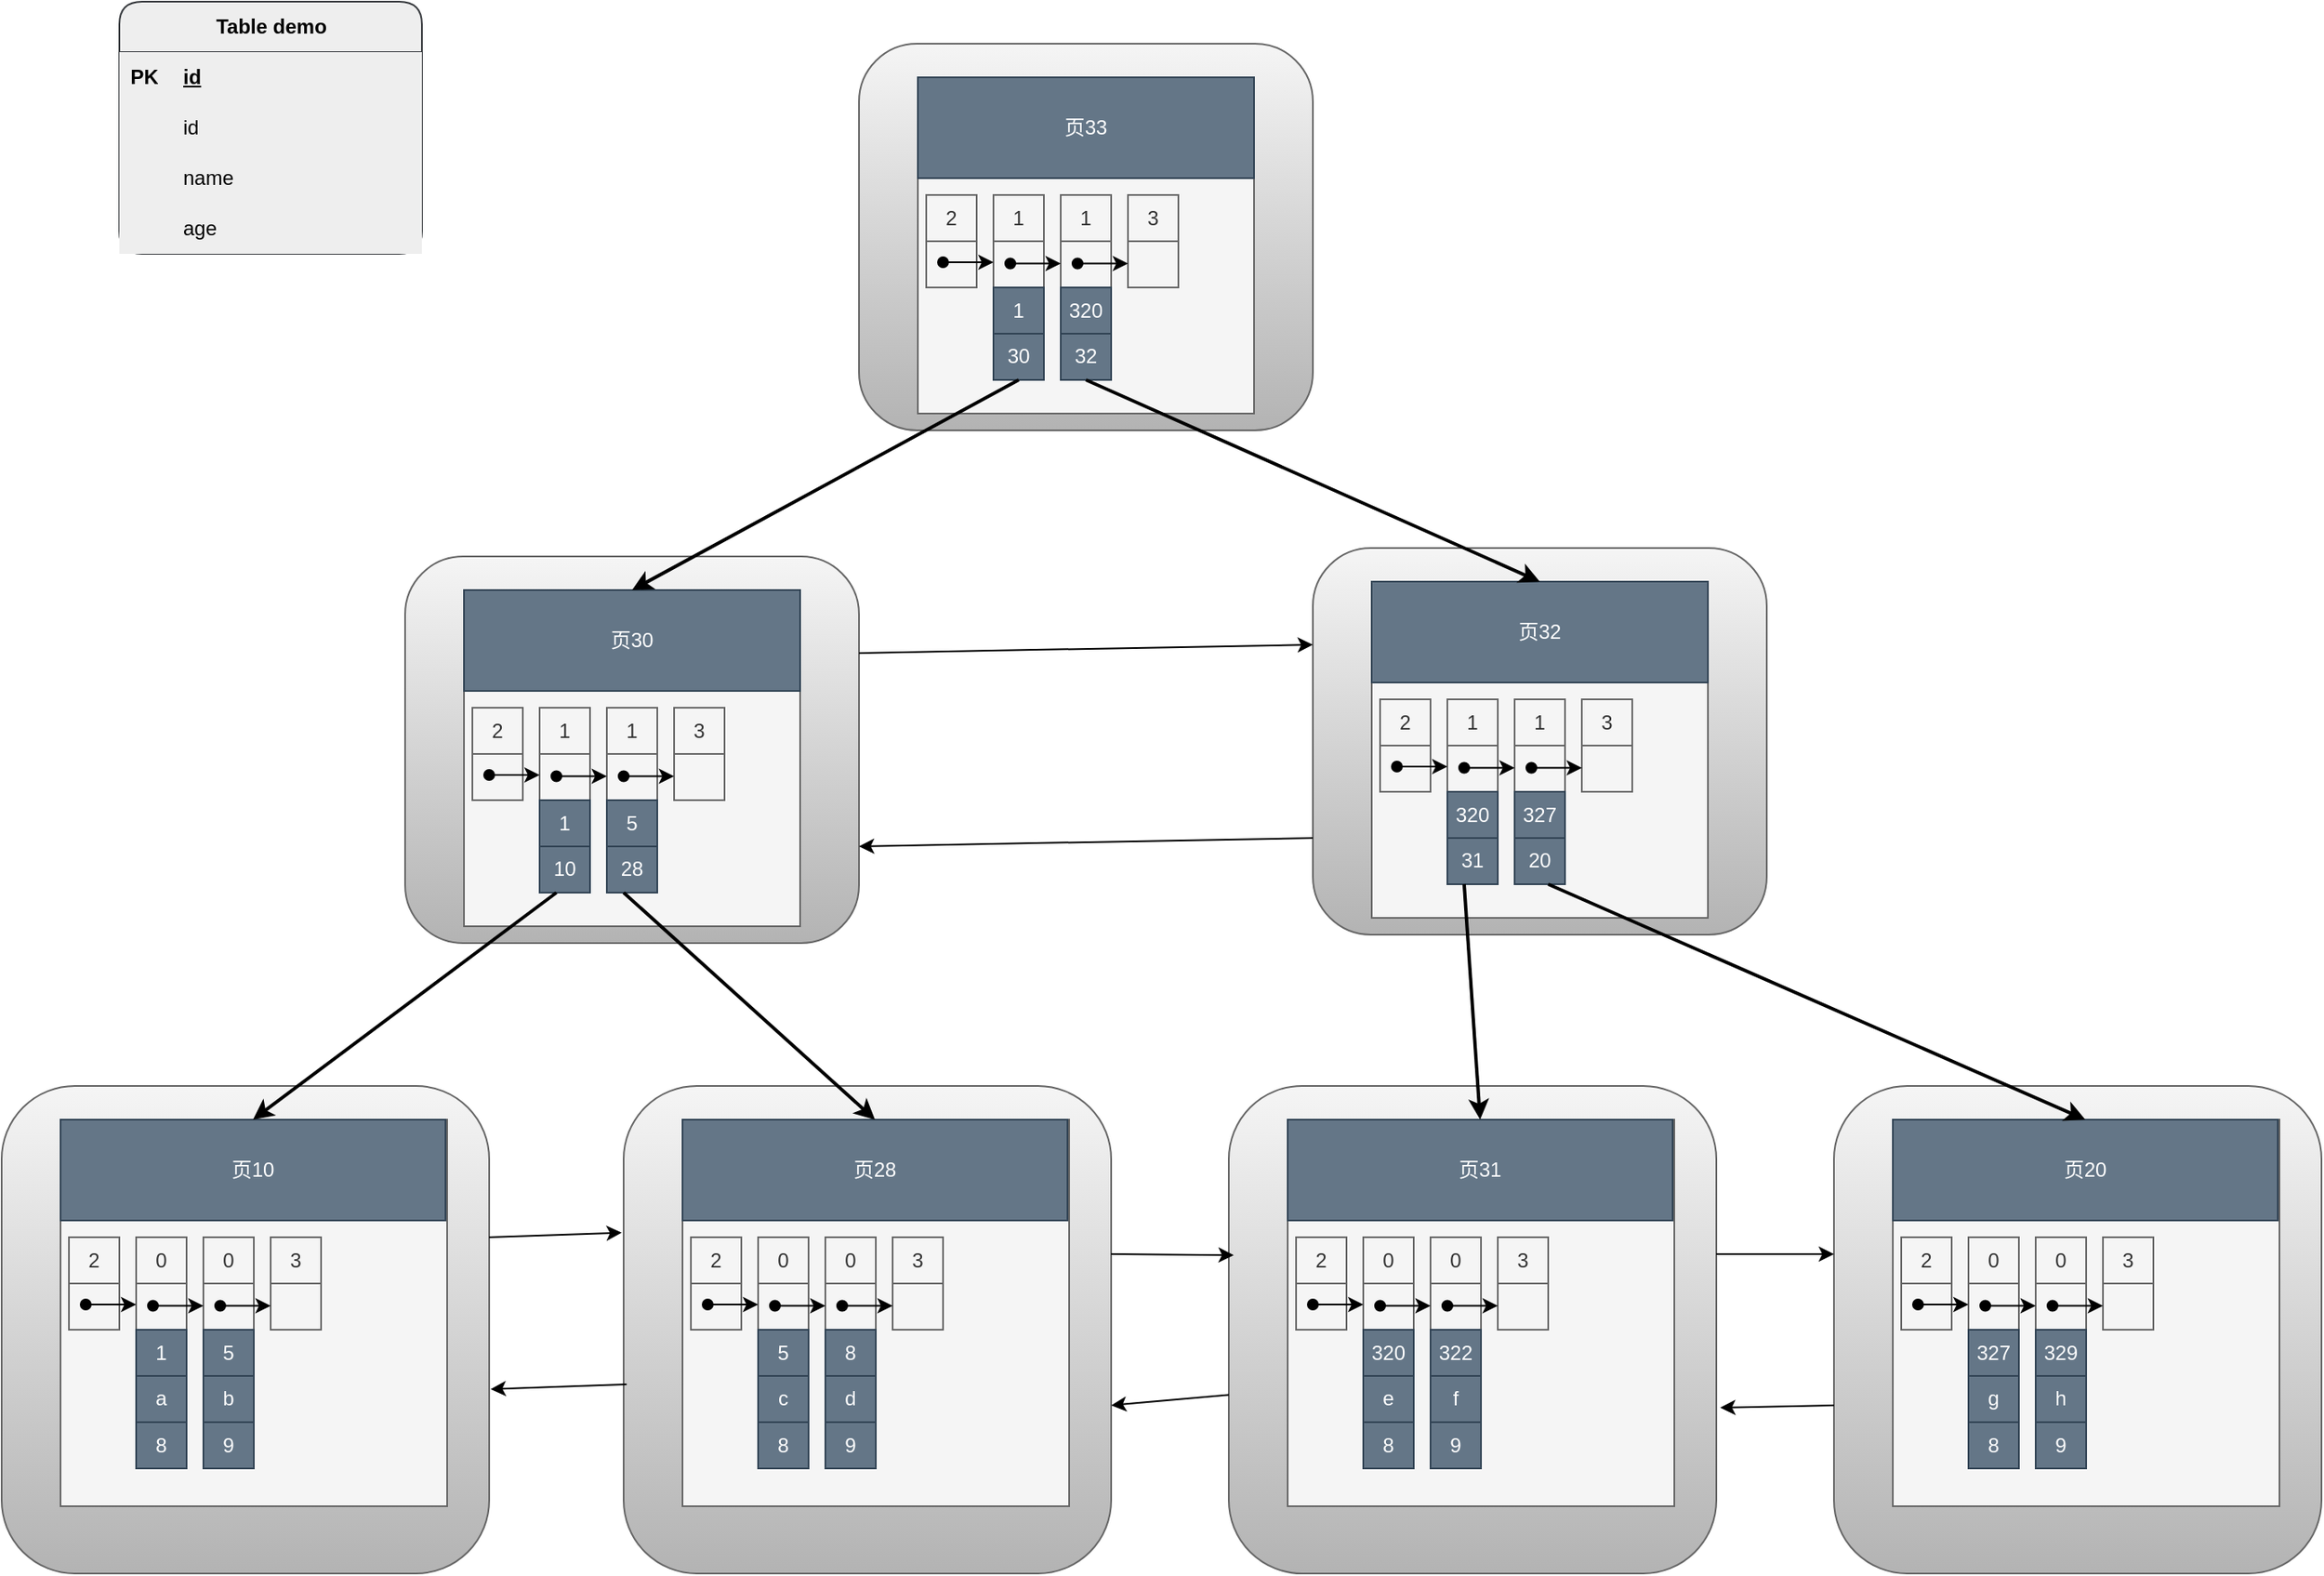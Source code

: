 <mxfile version="21.6.6" type="github">
  <diagram name="第 1 页" id="4KoVOVZzVoG7cq9xZiRp">
    <mxGraphModel dx="1314" dy="782" grid="1" gridSize="10" guides="1" tooltips="1" connect="1" arrows="1" fold="1" page="1" pageScale="1" pageWidth="3300" pageHeight="4681" math="0" shadow="0">
      <root>
        <mxCell id="0" />
        <mxCell id="1" parent="0" />
        <mxCell id="ln1-5qIpmQy9GDuMZ3V5-1" value="" style="rounded=1;whiteSpace=wrap;html=1;fillColor=#f5f5f5;gradientColor=#b3b3b3;strokeColor=#666666;" vertex="1" parent="1">
          <mxGeometry x="540" y="80" width="270" height="230" as="geometry" />
        </mxCell>
        <mxCell id="ln1-5qIpmQy9GDuMZ3V5-2" value="" style="whiteSpace=wrap;html=1;aspect=fixed;fillColor=#f5f5f5;strokeColor=#666666;fontColor=#333333;" vertex="1" parent="1">
          <mxGeometry x="575" y="100" width="200" height="200" as="geometry" />
        </mxCell>
        <mxCell id="ln1-5qIpmQy9GDuMZ3V5-4" value="2" style="rounded=0;whiteSpace=wrap;html=1;fillColor=#f5f5f5;fontColor=#333333;strokeColor=#666666;" vertex="1" parent="1">
          <mxGeometry x="580" y="170" width="30" height="27.5" as="geometry" />
        </mxCell>
        <mxCell id="ln1-5qIpmQy9GDuMZ3V5-5" value="" style="rounded=0;whiteSpace=wrap;html=1;fillColor=#f5f5f5;fontColor=#333333;strokeColor=#666666;" vertex="1" parent="1">
          <mxGeometry x="580" y="197.5" width="30" height="27.5" as="geometry" />
        </mxCell>
        <mxCell id="ln1-5qIpmQy9GDuMZ3V5-9" value="1" style="rounded=0;whiteSpace=wrap;html=1;fillColor=#f5f5f5;fontColor=#333333;strokeColor=#666666;" vertex="1" parent="1">
          <mxGeometry x="620" y="170" width="30" height="27.5" as="geometry" />
        </mxCell>
        <mxCell id="ln1-5qIpmQy9GDuMZ3V5-10" value="" style="rounded=0;whiteSpace=wrap;html=1;fillColor=#f5f5f5;fontColor=#333333;strokeColor=#666666;" vertex="1" parent="1">
          <mxGeometry x="620" y="197.5" width="30" height="27.5" as="geometry" />
        </mxCell>
        <mxCell id="ln1-5qIpmQy9GDuMZ3V5-11" value="1" style="rounded=0;whiteSpace=wrap;html=1;fillColor=#f5f5f5;fontColor=#333333;strokeColor=#666666;" vertex="1" parent="1">
          <mxGeometry x="660" y="170" width="30" height="27.5" as="geometry" />
        </mxCell>
        <mxCell id="ln1-5qIpmQy9GDuMZ3V5-12" value="" style="rounded=0;whiteSpace=wrap;html=1;fillColor=#f5f5f5;fontColor=#333333;strokeColor=#666666;" vertex="1" parent="1">
          <mxGeometry x="660" y="197.5" width="30" height="27.5" as="geometry" />
        </mxCell>
        <mxCell id="ln1-5qIpmQy9GDuMZ3V5-13" value="3" style="rounded=0;whiteSpace=wrap;html=1;fillColor=#f5f5f5;fontColor=#333333;strokeColor=#666666;" vertex="1" parent="1">
          <mxGeometry x="700" y="170" width="30" height="27.5" as="geometry" />
        </mxCell>
        <mxCell id="ln1-5qIpmQy9GDuMZ3V5-14" value="" style="rounded=0;whiteSpace=wrap;html=1;fillColor=#f5f5f5;fontColor=#333333;strokeColor=#666666;" vertex="1" parent="1">
          <mxGeometry x="700" y="197.5" width="30" height="27.5" as="geometry" />
        </mxCell>
        <mxCell id="ln1-5qIpmQy9GDuMZ3V5-15" value="" style="endArrow=classic;html=1;rounded=1;startArrow=oval;startFill=1;" edge="1" parent="1">
          <mxGeometry width="50" height="50" relative="1" as="geometry">
            <mxPoint x="590" y="210" as="sourcePoint" />
            <mxPoint x="620" y="210" as="targetPoint" />
            <Array as="points">
              <mxPoint x="610" y="210" />
            </Array>
          </mxGeometry>
        </mxCell>
        <mxCell id="ln1-5qIpmQy9GDuMZ3V5-16" value="" style="endArrow=classic;html=1;rounded=1;startArrow=oval;startFill=1;" edge="1" parent="1">
          <mxGeometry width="50" height="50" relative="1" as="geometry">
            <mxPoint x="630" y="210.75" as="sourcePoint" />
            <mxPoint x="660" y="210.75" as="targetPoint" />
            <Array as="points">
              <mxPoint x="650" y="210.75" />
            </Array>
          </mxGeometry>
        </mxCell>
        <mxCell id="ln1-5qIpmQy9GDuMZ3V5-17" value="" style="endArrow=classic;html=1;rounded=1;startArrow=oval;startFill=1;" edge="1" parent="1">
          <mxGeometry width="50" height="50" relative="1" as="geometry">
            <mxPoint x="670" y="210.75" as="sourcePoint" />
            <mxPoint x="700" y="210.75" as="targetPoint" />
            <Array as="points">
              <mxPoint x="690" y="210.75" />
            </Array>
          </mxGeometry>
        </mxCell>
        <mxCell id="ln1-5qIpmQy9GDuMZ3V5-18" value="1" style="rounded=0;whiteSpace=wrap;html=1;fillColor=#647687;strokeColor=#314354;fontColor=#ffffff;" vertex="1" parent="1">
          <mxGeometry x="620" y="225" width="30" height="27.5" as="geometry" />
        </mxCell>
        <mxCell id="ln1-5qIpmQy9GDuMZ3V5-19" value="30" style="rounded=0;whiteSpace=wrap;html=1;fillColor=#647687;fontColor=#ffffff;strokeColor=#314354;" vertex="1" parent="1">
          <mxGeometry x="620" y="252.5" width="30" height="27.5" as="geometry" />
        </mxCell>
        <mxCell id="ln1-5qIpmQy9GDuMZ3V5-20" value="320" style="rounded=0;whiteSpace=wrap;html=1;fillColor=#647687;strokeColor=#314354;fontColor=#ffffff;" vertex="1" parent="1">
          <mxGeometry x="660" y="225" width="30" height="27.5" as="geometry" />
        </mxCell>
        <mxCell id="ln1-5qIpmQy9GDuMZ3V5-21" value="32" style="rounded=0;whiteSpace=wrap;html=1;fillColor=#647687;fontColor=#ffffff;strokeColor=#314354;" vertex="1" parent="1">
          <mxGeometry x="660" y="252.5" width="30" height="27.5" as="geometry" />
        </mxCell>
        <mxCell id="ln1-5qIpmQy9GDuMZ3V5-38" value="页33" style="rounded=0;whiteSpace=wrap;html=1;fillColor=#647687;strokeColor=#314354;fontColor=#ffffff;" vertex="1" parent="1">
          <mxGeometry x="575" y="100" width="200" height="60" as="geometry" />
        </mxCell>
        <mxCell id="ln1-5qIpmQy9GDuMZ3V5-39" value="" style="rounded=1;whiteSpace=wrap;html=1;fillColor=#f5f5f5;gradientColor=#b3b3b3;strokeColor=#666666;" vertex="1" parent="1">
          <mxGeometry x="270" y="385" width="270" height="230" as="geometry" />
        </mxCell>
        <mxCell id="ln1-5qIpmQy9GDuMZ3V5-40" value="" style="whiteSpace=wrap;html=1;aspect=fixed;fillColor=#f5f5f5;strokeColor=#666666;fontColor=#333333;" vertex="1" parent="1">
          <mxGeometry x="305" y="405" width="200" height="200" as="geometry" />
        </mxCell>
        <mxCell id="ln1-5qIpmQy9GDuMZ3V5-41" value="2" style="rounded=0;whiteSpace=wrap;html=1;fillColor=#f5f5f5;fontColor=#333333;strokeColor=#666666;" vertex="1" parent="1">
          <mxGeometry x="310" y="475" width="30" height="27.5" as="geometry" />
        </mxCell>
        <mxCell id="ln1-5qIpmQy9GDuMZ3V5-42" value="" style="rounded=0;whiteSpace=wrap;html=1;fillColor=#f5f5f5;fontColor=#333333;strokeColor=#666666;" vertex="1" parent="1">
          <mxGeometry x="310" y="502.5" width="30" height="27.5" as="geometry" />
        </mxCell>
        <mxCell id="ln1-5qIpmQy9GDuMZ3V5-43" value="1" style="rounded=0;whiteSpace=wrap;html=1;fillColor=#f5f5f5;fontColor=#333333;strokeColor=#666666;" vertex="1" parent="1">
          <mxGeometry x="350" y="475" width="30" height="27.5" as="geometry" />
        </mxCell>
        <mxCell id="ln1-5qIpmQy9GDuMZ3V5-44" value="" style="rounded=0;whiteSpace=wrap;html=1;fillColor=#f5f5f5;fontColor=#333333;strokeColor=#666666;" vertex="1" parent="1">
          <mxGeometry x="350" y="502.5" width="30" height="27.5" as="geometry" />
        </mxCell>
        <mxCell id="ln1-5qIpmQy9GDuMZ3V5-45" value="1" style="rounded=0;whiteSpace=wrap;html=1;fillColor=#f5f5f5;fontColor=#333333;strokeColor=#666666;" vertex="1" parent="1">
          <mxGeometry x="390" y="475" width="30" height="27.5" as="geometry" />
        </mxCell>
        <mxCell id="ln1-5qIpmQy9GDuMZ3V5-46" value="" style="rounded=0;whiteSpace=wrap;html=1;fillColor=#f5f5f5;fontColor=#333333;strokeColor=#666666;" vertex="1" parent="1">
          <mxGeometry x="390" y="502.5" width="30" height="27.5" as="geometry" />
        </mxCell>
        <mxCell id="ln1-5qIpmQy9GDuMZ3V5-47" value="3" style="rounded=0;whiteSpace=wrap;html=1;fillColor=#f5f5f5;fontColor=#333333;strokeColor=#666666;" vertex="1" parent="1">
          <mxGeometry x="430" y="475" width="30" height="27.5" as="geometry" />
        </mxCell>
        <mxCell id="ln1-5qIpmQy9GDuMZ3V5-48" value="" style="rounded=0;whiteSpace=wrap;html=1;fillColor=#f5f5f5;fontColor=#333333;strokeColor=#666666;" vertex="1" parent="1">
          <mxGeometry x="430" y="502.5" width="30" height="27.5" as="geometry" />
        </mxCell>
        <mxCell id="ln1-5qIpmQy9GDuMZ3V5-49" value="" style="endArrow=classic;html=1;rounded=1;startArrow=oval;startFill=1;" edge="1" parent="1">
          <mxGeometry width="50" height="50" relative="1" as="geometry">
            <mxPoint x="320" y="515" as="sourcePoint" />
            <mxPoint x="350" y="515" as="targetPoint" />
            <Array as="points">
              <mxPoint x="340" y="515" />
            </Array>
          </mxGeometry>
        </mxCell>
        <mxCell id="ln1-5qIpmQy9GDuMZ3V5-50" value="" style="endArrow=classic;html=1;rounded=1;startArrow=oval;startFill=1;" edge="1" parent="1">
          <mxGeometry width="50" height="50" relative="1" as="geometry">
            <mxPoint x="360" y="515.75" as="sourcePoint" />
            <mxPoint x="390" y="515.75" as="targetPoint" />
            <Array as="points">
              <mxPoint x="380" y="515.75" />
            </Array>
          </mxGeometry>
        </mxCell>
        <mxCell id="ln1-5qIpmQy9GDuMZ3V5-51" value="" style="endArrow=classic;html=1;rounded=1;startArrow=oval;startFill=1;" edge="1" parent="1">
          <mxGeometry width="50" height="50" relative="1" as="geometry">
            <mxPoint x="400" y="515.75" as="sourcePoint" />
            <mxPoint x="430" y="515.75" as="targetPoint" />
            <Array as="points">
              <mxPoint x="420" y="515.75" />
            </Array>
          </mxGeometry>
        </mxCell>
        <mxCell id="ln1-5qIpmQy9GDuMZ3V5-52" value="1" style="rounded=0;whiteSpace=wrap;html=1;fillColor=#647687;strokeColor=#314354;fontColor=#ffffff;" vertex="1" parent="1">
          <mxGeometry x="350" y="530" width="30" height="27.5" as="geometry" />
        </mxCell>
        <mxCell id="ln1-5qIpmQy9GDuMZ3V5-53" value="10" style="rounded=0;whiteSpace=wrap;html=1;fillColor=#647687;fontColor=#ffffff;strokeColor=#314354;" vertex="1" parent="1">
          <mxGeometry x="350" y="557.5" width="30" height="27.5" as="geometry" />
        </mxCell>
        <mxCell id="ln1-5qIpmQy9GDuMZ3V5-54" value="5" style="rounded=0;whiteSpace=wrap;html=1;fillColor=#647687;strokeColor=#314354;fontColor=#ffffff;" vertex="1" parent="1">
          <mxGeometry x="390" y="530" width="30" height="27.5" as="geometry" />
        </mxCell>
        <mxCell id="ln1-5qIpmQy9GDuMZ3V5-55" value="28" style="rounded=0;whiteSpace=wrap;html=1;fillColor=#647687;fontColor=#ffffff;strokeColor=#314354;" vertex="1" parent="1">
          <mxGeometry x="390" y="557.5" width="30" height="27.5" as="geometry" />
        </mxCell>
        <mxCell id="ln1-5qIpmQy9GDuMZ3V5-56" value="页30" style="rounded=0;whiteSpace=wrap;html=1;fillColor=#647687;strokeColor=#314354;fontColor=#ffffff;" vertex="1" parent="1">
          <mxGeometry x="305" y="405" width="200" height="60" as="geometry" />
        </mxCell>
        <mxCell id="ln1-5qIpmQy9GDuMZ3V5-57" value="" style="rounded=1;whiteSpace=wrap;html=1;fillColor=#f5f5f5;gradientColor=#b3b3b3;strokeColor=#666666;" vertex="1" parent="1">
          <mxGeometry x="810" y="380" width="270" height="230" as="geometry" />
        </mxCell>
        <mxCell id="ln1-5qIpmQy9GDuMZ3V5-58" value="" style="whiteSpace=wrap;html=1;aspect=fixed;fillColor=#f5f5f5;strokeColor=#666666;fontColor=#333333;" vertex="1" parent="1">
          <mxGeometry x="845" y="400" width="200" height="200" as="geometry" />
        </mxCell>
        <mxCell id="ln1-5qIpmQy9GDuMZ3V5-59" value="2" style="rounded=0;whiteSpace=wrap;html=1;fillColor=#f5f5f5;fontColor=#333333;strokeColor=#666666;" vertex="1" parent="1">
          <mxGeometry x="850" y="470" width="30" height="27.5" as="geometry" />
        </mxCell>
        <mxCell id="ln1-5qIpmQy9GDuMZ3V5-60" value="" style="rounded=0;whiteSpace=wrap;html=1;fillColor=#f5f5f5;fontColor=#333333;strokeColor=#666666;" vertex="1" parent="1">
          <mxGeometry x="850" y="497.5" width="30" height="27.5" as="geometry" />
        </mxCell>
        <mxCell id="ln1-5qIpmQy9GDuMZ3V5-61" value="1" style="rounded=0;whiteSpace=wrap;html=1;fillColor=#f5f5f5;fontColor=#333333;strokeColor=#666666;" vertex="1" parent="1">
          <mxGeometry x="890" y="470" width="30" height="27.5" as="geometry" />
        </mxCell>
        <mxCell id="ln1-5qIpmQy9GDuMZ3V5-62" value="" style="rounded=0;whiteSpace=wrap;html=1;fillColor=#f5f5f5;fontColor=#333333;strokeColor=#666666;" vertex="1" parent="1">
          <mxGeometry x="890" y="497.5" width="30" height="27.5" as="geometry" />
        </mxCell>
        <mxCell id="ln1-5qIpmQy9GDuMZ3V5-63" value="1" style="rounded=0;whiteSpace=wrap;html=1;fillColor=#f5f5f5;fontColor=#333333;strokeColor=#666666;" vertex="1" parent="1">
          <mxGeometry x="930" y="470" width="30" height="27.5" as="geometry" />
        </mxCell>
        <mxCell id="ln1-5qIpmQy9GDuMZ3V5-64" value="" style="rounded=0;whiteSpace=wrap;html=1;fillColor=#f5f5f5;fontColor=#333333;strokeColor=#666666;" vertex="1" parent="1">
          <mxGeometry x="930" y="497.5" width="30" height="27.5" as="geometry" />
        </mxCell>
        <mxCell id="ln1-5qIpmQy9GDuMZ3V5-65" value="3" style="rounded=0;whiteSpace=wrap;html=1;fillColor=#f5f5f5;fontColor=#333333;strokeColor=#666666;" vertex="1" parent="1">
          <mxGeometry x="970" y="470" width="30" height="27.5" as="geometry" />
        </mxCell>
        <mxCell id="ln1-5qIpmQy9GDuMZ3V5-66" value="" style="rounded=0;whiteSpace=wrap;html=1;fillColor=#f5f5f5;fontColor=#333333;strokeColor=#666666;" vertex="1" parent="1">
          <mxGeometry x="970" y="497.5" width="30" height="27.5" as="geometry" />
        </mxCell>
        <mxCell id="ln1-5qIpmQy9GDuMZ3V5-67" value="" style="endArrow=classic;html=1;rounded=1;startArrow=oval;startFill=1;" edge="1" parent="1">
          <mxGeometry width="50" height="50" relative="1" as="geometry">
            <mxPoint x="860" y="510" as="sourcePoint" />
            <mxPoint x="890" y="510" as="targetPoint" />
            <Array as="points">
              <mxPoint x="880" y="510" />
            </Array>
          </mxGeometry>
        </mxCell>
        <mxCell id="ln1-5qIpmQy9GDuMZ3V5-68" value="" style="endArrow=classic;html=1;rounded=1;startArrow=oval;startFill=1;" edge="1" parent="1">
          <mxGeometry width="50" height="50" relative="1" as="geometry">
            <mxPoint x="900" y="510.75" as="sourcePoint" />
            <mxPoint x="930" y="510.75" as="targetPoint" />
            <Array as="points">
              <mxPoint x="920" y="510.75" />
            </Array>
          </mxGeometry>
        </mxCell>
        <mxCell id="ln1-5qIpmQy9GDuMZ3V5-69" value="" style="endArrow=classic;html=1;rounded=1;startArrow=oval;startFill=1;" edge="1" parent="1">
          <mxGeometry width="50" height="50" relative="1" as="geometry">
            <mxPoint x="940" y="510.75" as="sourcePoint" />
            <mxPoint x="970" y="510.75" as="targetPoint" />
            <Array as="points">
              <mxPoint x="960" y="510.75" />
            </Array>
          </mxGeometry>
        </mxCell>
        <mxCell id="ln1-5qIpmQy9GDuMZ3V5-70" value="320" style="rounded=0;whiteSpace=wrap;html=1;fillColor=#647687;strokeColor=#314354;fontColor=#ffffff;" vertex="1" parent="1">
          <mxGeometry x="890" y="525" width="30" height="27.5" as="geometry" />
        </mxCell>
        <mxCell id="ln1-5qIpmQy9GDuMZ3V5-71" value="31" style="rounded=0;whiteSpace=wrap;html=1;fillColor=#647687;fontColor=#ffffff;strokeColor=#314354;" vertex="1" parent="1">
          <mxGeometry x="890" y="552.5" width="30" height="27.5" as="geometry" />
        </mxCell>
        <mxCell id="ln1-5qIpmQy9GDuMZ3V5-72" value="327" style="rounded=0;whiteSpace=wrap;html=1;fillColor=#647687;strokeColor=#314354;fontColor=#ffffff;" vertex="1" parent="1">
          <mxGeometry x="930" y="525" width="30" height="27.5" as="geometry" />
        </mxCell>
        <mxCell id="ln1-5qIpmQy9GDuMZ3V5-73" value="20" style="rounded=0;whiteSpace=wrap;html=1;fillColor=#647687;fontColor=#ffffff;strokeColor=#314354;" vertex="1" parent="1">
          <mxGeometry x="930" y="552.5" width="30" height="27.5" as="geometry" />
        </mxCell>
        <mxCell id="ln1-5qIpmQy9GDuMZ3V5-74" value="页32" style="rounded=0;whiteSpace=wrap;html=1;fillColor=#647687;strokeColor=#314354;fontColor=#ffffff;" vertex="1" parent="1">
          <mxGeometry x="845" y="400" width="200" height="60" as="geometry" />
        </mxCell>
        <mxCell id="ln1-5qIpmQy9GDuMZ3V5-75" value="" style="endArrow=classic;html=1;rounded=1;exitX=0.5;exitY=1;exitDx=0;exitDy=0;entryX=0.5;entryY=0;entryDx=0;entryDy=0;strokeWidth=2;" edge="1" parent="1" source="ln1-5qIpmQy9GDuMZ3V5-19" target="ln1-5qIpmQy9GDuMZ3V5-56">
          <mxGeometry width="50" height="50" relative="1" as="geometry">
            <mxPoint x="610" y="580" as="sourcePoint" />
            <mxPoint x="660" y="530" as="targetPoint" />
          </mxGeometry>
        </mxCell>
        <mxCell id="ln1-5qIpmQy9GDuMZ3V5-76" value="" style="endArrow=classic;html=1;rounded=0;exitX=0.5;exitY=1;exitDx=0;exitDy=0;entryX=0.5;entryY=0;entryDx=0;entryDy=0;strokeWidth=2;" edge="1" parent="1" source="ln1-5qIpmQy9GDuMZ3V5-21" target="ln1-5qIpmQy9GDuMZ3V5-74">
          <mxGeometry width="50" height="50" relative="1" as="geometry">
            <mxPoint x="610" y="580" as="sourcePoint" />
            <mxPoint x="660" y="530" as="targetPoint" />
          </mxGeometry>
        </mxCell>
        <mxCell id="ln1-5qIpmQy9GDuMZ3V5-77" value="" style="endArrow=classic;html=1;rounded=0;exitX=1;exitY=0.25;exitDx=0;exitDy=0;entryX=0;entryY=0.25;entryDx=0;entryDy=0;" edge="1" parent="1" source="ln1-5qIpmQy9GDuMZ3V5-39" target="ln1-5qIpmQy9GDuMZ3V5-57">
          <mxGeometry width="50" height="50" relative="1" as="geometry">
            <mxPoint x="560" y="590" as="sourcePoint" />
            <mxPoint x="610" y="540" as="targetPoint" />
          </mxGeometry>
        </mxCell>
        <mxCell id="ln1-5qIpmQy9GDuMZ3V5-78" value="" style="endArrow=classic;html=1;rounded=0;entryX=1;entryY=0.75;entryDx=0;entryDy=0;exitX=0;exitY=0.75;exitDx=0;exitDy=0;" edge="1" parent="1" source="ln1-5qIpmQy9GDuMZ3V5-57" target="ln1-5qIpmQy9GDuMZ3V5-39">
          <mxGeometry width="50" height="50" relative="1" as="geometry">
            <mxPoint x="560" y="590" as="sourcePoint" />
            <mxPoint x="610" y="540" as="targetPoint" />
          </mxGeometry>
        </mxCell>
        <mxCell id="ln1-5qIpmQy9GDuMZ3V5-79" value="" style="rounded=1;whiteSpace=wrap;html=1;fillColor=#f5f5f5;gradientColor=#b3b3b3;strokeColor=#666666;" vertex="1" parent="1">
          <mxGeometry x="30" y="700" width="290" height="290" as="geometry" />
        </mxCell>
        <mxCell id="ln1-5qIpmQy9GDuMZ3V5-80" value="" style="whiteSpace=wrap;html=1;aspect=fixed;fillColor=#f5f5f5;strokeColor=#666666;fontColor=#333333;" vertex="1" parent="1">
          <mxGeometry x="65" y="720" width="230" height="230" as="geometry" />
        </mxCell>
        <mxCell id="ln1-5qIpmQy9GDuMZ3V5-81" value="2" style="rounded=0;whiteSpace=wrap;html=1;fillColor=#f5f5f5;fontColor=#333333;strokeColor=#666666;" vertex="1" parent="1">
          <mxGeometry x="70" y="790" width="30" height="27.5" as="geometry" />
        </mxCell>
        <mxCell id="ln1-5qIpmQy9GDuMZ3V5-82" value="" style="rounded=0;whiteSpace=wrap;html=1;fillColor=#f5f5f5;fontColor=#333333;strokeColor=#666666;" vertex="1" parent="1">
          <mxGeometry x="70" y="817.5" width="30" height="27.5" as="geometry" />
        </mxCell>
        <mxCell id="ln1-5qIpmQy9GDuMZ3V5-83" value="0" style="rounded=0;whiteSpace=wrap;html=1;fillColor=#f5f5f5;fontColor=#333333;strokeColor=#666666;" vertex="1" parent="1">
          <mxGeometry x="110" y="790" width="30" height="27.5" as="geometry" />
        </mxCell>
        <mxCell id="ln1-5qIpmQy9GDuMZ3V5-84" value="" style="rounded=0;whiteSpace=wrap;html=1;fillColor=#f5f5f5;fontColor=#333333;strokeColor=#666666;" vertex="1" parent="1">
          <mxGeometry x="110" y="817.5" width="30" height="27.5" as="geometry" />
        </mxCell>
        <mxCell id="ln1-5qIpmQy9GDuMZ3V5-85" value="0" style="rounded=0;whiteSpace=wrap;html=1;fillColor=#f5f5f5;fontColor=#333333;strokeColor=#666666;" vertex="1" parent="1">
          <mxGeometry x="150" y="790" width="30" height="27.5" as="geometry" />
        </mxCell>
        <mxCell id="ln1-5qIpmQy9GDuMZ3V5-86" value="" style="rounded=0;whiteSpace=wrap;html=1;fillColor=#f5f5f5;fontColor=#333333;strokeColor=#666666;" vertex="1" parent="1">
          <mxGeometry x="150" y="817.5" width="30" height="27.5" as="geometry" />
        </mxCell>
        <mxCell id="ln1-5qIpmQy9GDuMZ3V5-87" value="3" style="rounded=0;whiteSpace=wrap;html=1;fillColor=#f5f5f5;fontColor=#333333;strokeColor=#666666;" vertex="1" parent="1">
          <mxGeometry x="190" y="790" width="30" height="27.5" as="geometry" />
        </mxCell>
        <mxCell id="ln1-5qIpmQy9GDuMZ3V5-88" value="" style="rounded=0;whiteSpace=wrap;html=1;fillColor=#f5f5f5;fontColor=#333333;strokeColor=#666666;" vertex="1" parent="1">
          <mxGeometry x="190" y="817.5" width="30" height="27.5" as="geometry" />
        </mxCell>
        <mxCell id="ln1-5qIpmQy9GDuMZ3V5-89" value="" style="endArrow=classic;html=1;rounded=1;startArrow=oval;startFill=1;" edge="1" parent="1">
          <mxGeometry width="50" height="50" relative="1" as="geometry">
            <mxPoint x="80" y="830" as="sourcePoint" />
            <mxPoint x="110" y="830" as="targetPoint" />
            <Array as="points">
              <mxPoint x="100" y="830" />
            </Array>
          </mxGeometry>
        </mxCell>
        <mxCell id="ln1-5qIpmQy9GDuMZ3V5-90" value="" style="endArrow=classic;html=1;rounded=1;startArrow=oval;startFill=1;" edge="1" parent="1">
          <mxGeometry width="50" height="50" relative="1" as="geometry">
            <mxPoint x="120" y="830.75" as="sourcePoint" />
            <mxPoint x="150" y="830.75" as="targetPoint" />
            <Array as="points">
              <mxPoint x="140" y="830.75" />
            </Array>
          </mxGeometry>
        </mxCell>
        <mxCell id="ln1-5qIpmQy9GDuMZ3V5-91" value="" style="endArrow=classic;html=1;rounded=1;startArrow=oval;startFill=1;" edge="1" parent="1">
          <mxGeometry width="50" height="50" relative="1" as="geometry">
            <mxPoint x="160" y="830.75" as="sourcePoint" />
            <mxPoint x="190" y="830.75" as="targetPoint" />
            <Array as="points">
              <mxPoint x="180" y="830.75" />
            </Array>
          </mxGeometry>
        </mxCell>
        <mxCell id="ln1-5qIpmQy9GDuMZ3V5-92" value="1" style="rounded=0;whiteSpace=wrap;html=1;fillColor=#647687;strokeColor=#314354;fontColor=#ffffff;" vertex="1" parent="1">
          <mxGeometry x="110" y="845" width="30" height="27.5" as="geometry" />
        </mxCell>
        <mxCell id="ln1-5qIpmQy9GDuMZ3V5-93" value="a" style="rounded=0;whiteSpace=wrap;html=1;fillColor=#647687;fontColor=#ffffff;strokeColor=#314354;" vertex="1" parent="1">
          <mxGeometry x="110" y="872.5" width="30" height="27.5" as="geometry" />
        </mxCell>
        <mxCell id="ln1-5qIpmQy9GDuMZ3V5-94" value="5" style="rounded=0;whiteSpace=wrap;html=1;fillColor=#647687;strokeColor=#314354;fontColor=#ffffff;" vertex="1" parent="1">
          <mxGeometry x="150" y="845" width="30" height="27.5" as="geometry" />
        </mxCell>
        <mxCell id="ln1-5qIpmQy9GDuMZ3V5-95" value="b" style="rounded=0;whiteSpace=wrap;html=1;fillColor=#647687;fontColor=#ffffff;strokeColor=#314354;" vertex="1" parent="1">
          <mxGeometry x="150" y="872.5" width="30" height="27.5" as="geometry" />
        </mxCell>
        <mxCell id="ln1-5qIpmQy9GDuMZ3V5-96" value="页10" style="rounded=0;whiteSpace=wrap;html=1;fillColor=#647687;strokeColor=#314354;fontColor=#ffffff;" vertex="1" parent="1">
          <mxGeometry x="65" y="720" width="229" height="60" as="geometry" />
        </mxCell>
        <mxCell id="ln1-5qIpmQy9GDuMZ3V5-97" value="8" style="rounded=0;whiteSpace=wrap;html=1;fillColor=#647687;fontColor=#ffffff;strokeColor=#314354;" vertex="1" parent="1">
          <mxGeometry x="110" y="900" width="30" height="27.5" as="geometry" />
        </mxCell>
        <mxCell id="ln1-5qIpmQy9GDuMZ3V5-98" value="9" style="rounded=0;whiteSpace=wrap;html=1;fillColor=#647687;fontColor=#ffffff;strokeColor=#314354;" vertex="1" parent="1">
          <mxGeometry x="150" y="900" width="30" height="27.5" as="geometry" />
        </mxCell>
        <mxCell id="ln1-5qIpmQy9GDuMZ3V5-99" value="" style="rounded=1;whiteSpace=wrap;html=1;fillColor=#f5f5f5;gradientColor=#b3b3b3;strokeColor=#666666;" vertex="1" parent="1">
          <mxGeometry x="400" y="700" width="290" height="290" as="geometry" />
        </mxCell>
        <mxCell id="ln1-5qIpmQy9GDuMZ3V5-100" value="" style="whiteSpace=wrap;html=1;aspect=fixed;fillColor=#f5f5f5;strokeColor=#666666;fontColor=#333333;" vertex="1" parent="1">
          <mxGeometry x="435" y="720" width="230" height="230" as="geometry" />
        </mxCell>
        <mxCell id="ln1-5qIpmQy9GDuMZ3V5-101" value="2" style="rounded=0;whiteSpace=wrap;html=1;fillColor=#f5f5f5;fontColor=#333333;strokeColor=#666666;" vertex="1" parent="1">
          <mxGeometry x="440" y="790" width="30" height="27.5" as="geometry" />
        </mxCell>
        <mxCell id="ln1-5qIpmQy9GDuMZ3V5-102" value="" style="rounded=0;whiteSpace=wrap;html=1;fillColor=#f5f5f5;fontColor=#333333;strokeColor=#666666;" vertex="1" parent="1">
          <mxGeometry x="440" y="817.5" width="30" height="27.5" as="geometry" />
        </mxCell>
        <mxCell id="ln1-5qIpmQy9GDuMZ3V5-103" value="0" style="rounded=0;whiteSpace=wrap;html=1;fillColor=#f5f5f5;fontColor=#333333;strokeColor=#666666;" vertex="1" parent="1">
          <mxGeometry x="480" y="790" width="30" height="27.5" as="geometry" />
        </mxCell>
        <mxCell id="ln1-5qIpmQy9GDuMZ3V5-104" value="" style="rounded=0;whiteSpace=wrap;html=1;fillColor=#f5f5f5;fontColor=#333333;strokeColor=#666666;" vertex="1" parent="1">
          <mxGeometry x="480" y="817.5" width="30" height="27.5" as="geometry" />
        </mxCell>
        <mxCell id="ln1-5qIpmQy9GDuMZ3V5-105" value="0" style="rounded=0;whiteSpace=wrap;html=1;fillColor=#f5f5f5;fontColor=#333333;strokeColor=#666666;" vertex="1" parent="1">
          <mxGeometry x="520" y="790" width="30" height="27.5" as="geometry" />
        </mxCell>
        <mxCell id="ln1-5qIpmQy9GDuMZ3V5-106" value="" style="rounded=0;whiteSpace=wrap;html=1;fillColor=#f5f5f5;fontColor=#333333;strokeColor=#666666;" vertex="1" parent="1">
          <mxGeometry x="520" y="817.5" width="30" height="27.5" as="geometry" />
        </mxCell>
        <mxCell id="ln1-5qIpmQy9GDuMZ3V5-107" value="3" style="rounded=0;whiteSpace=wrap;html=1;fillColor=#f5f5f5;fontColor=#333333;strokeColor=#666666;" vertex="1" parent="1">
          <mxGeometry x="560" y="790" width="30" height="27.5" as="geometry" />
        </mxCell>
        <mxCell id="ln1-5qIpmQy9GDuMZ3V5-108" value="" style="rounded=0;whiteSpace=wrap;html=1;fillColor=#f5f5f5;fontColor=#333333;strokeColor=#666666;" vertex="1" parent="1">
          <mxGeometry x="560" y="817.5" width="30" height="27.5" as="geometry" />
        </mxCell>
        <mxCell id="ln1-5qIpmQy9GDuMZ3V5-109" value="" style="endArrow=classic;html=1;rounded=1;startArrow=oval;startFill=1;" edge="1" parent="1">
          <mxGeometry width="50" height="50" relative="1" as="geometry">
            <mxPoint x="450" y="830" as="sourcePoint" />
            <mxPoint x="480" y="830" as="targetPoint" />
            <Array as="points">
              <mxPoint x="470" y="830" />
            </Array>
          </mxGeometry>
        </mxCell>
        <mxCell id="ln1-5qIpmQy9GDuMZ3V5-110" value="" style="endArrow=classic;html=1;rounded=1;startArrow=oval;startFill=1;" edge="1" parent="1">
          <mxGeometry width="50" height="50" relative="1" as="geometry">
            <mxPoint x="490" y="830.75" as="sourcePoint" />
            <mxPoint x="520" y="830.75" as="targetPoint" />
            <Array as="points">
              <mxPoint x="510" y="830.75" />
            </Array>
          </mxGeometry>
        </mxCell>
        <mxCell id="ln1-5qIpmQy9GDuMZ3V5-111" value="" style="endArrow=classic;html=1;rounded=1;startArrow=oval;startFill=1;" edge="1" parent="1">
          <mxGeometry width="50" height="50" relative="1" as="geometry">
            <mxPoint x="530" y="830.75" as="sourcePoint" />
            <mxPoint x="560" y="830.75" as="targetPoint" />
            <Array as="points">
              <mxPoint x="550" y="830.75" />
            </Array>
          </mxGeometry>
        </mxCell>
        <mxCell id="ln1-5qIpmQy9GDuMZ3V5-112" value="5" style="rounded=0;whiteSpace=wrap;html=1;fillColor=#647687;strokeColor=#314354;fontColor=#ffffff;" vertex="1" parent="1">
          <mxGeometry x="480" y="845" width="30" height="27.5" as="geometry" />
        </mxCell>
        <mxCell id="ln1-5qIpmQy9GDuMZ3V5-113" value="c" style="rounded=0;whiteSpace=wrap;html=1;fillColor=#647687;fontColor=#ffffff;strokeColor=#314354;" vertex="1" parent="1">
          <mxGeometry x="480" y="872.5" width="30" height="27.5" as="geometry" />
        </mxCell>
        <mxCell id="ln1-5qIpmQy9GDuMZ3V5-114" value="8" style="rounded=0;whiteSpace=wrap;html=1;fillColor=#647687;strokeColor=#314354;fontColor=#ffffff;" vertex="1" parent="1">
          <mxGeometry x="520" y="845" width="30" height="27.5" as="geometry" />
        </mxCell>
        <mxCell id="ln1-5qIpmQy9GDuMZ3V5-115" value="d" style="rounded=0;whiteSpace=wrap;html=1;fillColor=#647687;fontColor=#ffffff;strokeColor=#314354;" vertex="1" parent="1">
          <mxGeometry x="520" y="872.5" width="30" height="27.5" as="geometry" />
        </mxCell>
        <mxCell id="ln1-5qIpmQy9GDuMZ3V5-116" value="页28" style="rounded=0;whiteSpace=wrap;html=1;fillColor=#647687;strokeColor=#314354;fontColor=#ffffff;" vertex="1" parent="1">
          <mxGeometry x="435" y="720" width="229" height="60" as="geometry" />
        </mxCell>
        <mxCell id="ln1-5qIpmQy9GDuMZ3V5-117" value="8" style="rounded=0;whiteSpace=wrap;html=1;fillColor=#647687;fontColor=#ffffff;strokeColor=#314354;" vertex="1" parent="1">
          <mxGeometry x="480" y="900" width="30" height="27.5" as="geometry" />
        </mxCell>
        <mxCell id="ln1-5qIpmQy9GDuMZ3V5-118" value="9" style="rounded=0;whiteSpace=wrap;html=1;fillColor=#647687;fontColor=#ffffff;strokeColor=#314354;" vertex="1" parent="1">
          <mxGeometry x="520" y="900" width="30" height="27.5" as="geometry" />
        </mxCell>
        <mxCell id="ln1-5qIpmQy9GDuMZ3V5-119" value="" style="endArrow=classic;html=1;rounded=0;entryX=-0.004;entryY=0.301;entryDx=0;entryDy=0;entryPerimeter=0;" edge="1" parent="1" target="ln1-5qIpmQy9GDuMZ3V5-99">
          <mxGeometry width="50" height="50" relative="1" as="geometry">
            <mxPoint x="320" y="790" as="sourcePoint" />
            <mxPoint x="370" y="740" as="targetPoint" />
          </mxGeometry>
        </mxCell>
        <mxCell id="ln1-5qIpmQy9GDuMZ3V5-120" value="" style="endArrow=classic;html=1;rounded=0;entryX=1.003;entryY=0.622;entryDx=0;entryDy=0;entryPerimeter=0;exitX=0.006;exitY=0.612;exitDx=0;exitDy=0;exitPerimeter=0;" edge="1" parent="1" source="ln1-5qIpmQy9GDuMZ3V5-99" target="ln1-5qIpmQy9GDuMZ3V5-79">
          <mxGeometry width="50" height="50" relative="1" as="geometry">
            <mxPoint x="560" y="870" as="sourcePoint" />
            <mxPoint x="610" y="820" as="targetPoint" />
          </mxGeometry>
        </mxCell>
        <mxCell id="ln1-5qIpmQy9GDuMZ3V5-121" value="" style="endArrow=classic;html=1;rounded=0;entryX=0.5;entryY=0;entryDx=0;entryDy=0;strokeWidth=2;" edge="1" parent="1" target="ln1-5qIpmQy9GDuMZ3V5-96">
          <mxGeometry width="50" height="50" relative="1" as="geometry">
            <mxPoint x="360" y="585" as="sourcePoint" />
            <mxPoint x="410" y="535" as="targetPoint" />
          </mxGeometry>
        </mxCell>
        <mxCell id="ln1-5qIpmQy9GDuMZ3V5-122" value="" style="endArrow=classic;html=1;rounded=0;entryX=0.5;entryY=0;entryDx=0;entryDy=0;strokeWidth=2;" edge="1" parent="1" target="ln1-5qIpmQy9GDuMZ3V5-116">
          <mxGeometry width="50" height="50" relative="1" as="geometry">
            <mxPoint x="400" y="585" as="sourcePoint" />
            <mxPoint x="450" y="535" as="targetPoint" />
          </mxGeometry>
        </mxCell>
        <mxCell id="ln1-5qIpmQy9GDuMZ3V5-123" value="" style="rounded=1;whiteSpace=wrap;html=1;fillColor=#f5f5f5;gradientColor=#b3b3b3;strokeColor=#666666;" vertex="1" parent="1">
          <mxGeometry x="760" y="700" width="290" height="290" as="geometry" />
        </mxCell>
        <mxCell id="ln1-5qIpmQy9GDuMZ3V5-124" value="" style="whiteSpace=wrap;html=1;aspect=fixed;fillColor=#f5f5f5;strokeColor=#666666;fontColor=#333333;" vertex="1" parent="1">
          <mxGeometry x="795" y="720" width="230" height="230" as="geometry" />
        </mxCell>
        <mxCell id="ln1-5qIpmQy9GDuMZ3V5-125" value="2" style="rounded=0;whiteSpace=wrap;html=1;fillColor=#f5f5f5;fontColor=#333333;strokeColor=#666666;" vertex="1" parent="1">
          <mxGeometry x="800" y="790" width="30" height="27.5" as="geometry" />
        </mxCell>
        <mxCell id="ln1-5qIpmQy9GDuMZ3V5-126" value="" style="rounded=0;whiteSpace=wrap;html=1;fillColor=#f5f5f5;fontColor=#333333;strokeColor=#666666;" vertex="1" parent="1">
          <mxGeometry x="800" y="817.5" width="30" height="27.5" as="geometry" />
        </mxCell>
        <mxCell id="ln1-5qIpmQy9GDuMZ3V5-127" value="0" style="rounded=0;whiteSpace=wrap;html=1;fillColor=#f5f5f5;fontColor=#333333;strokeColor=#666666;" vertex="1" parent="1">
          <mxGeometry x="840" y="790" width="30" height="27.5" as="geometry" />
        </mxCell>
        <mxCell id="ln1-5qIpmQy9GDuMZ3V5-128" value="" style="rounded=0;whiteSpace=wrap;html=1;fillColor=#f5f5f5;fontColor=#333333;strokeColor=#666666;" vertex="1" parent="1">
          <mxGeometry x="840" y="817.5" width="30" height="27.5" as="geometry" />
        </mxCell>
        <mxCell id="ln1-5qIpmQy9GDuMZ3V5-129" value="0" style="rounded=0;whiteSpace=wrap;html=1;fillColor=#f5f5f5;fontColor=#333333;strokeColor=#666666;" vertex="1" parent="1">
          <mxGeometry x="880" y="790" width="30" height="27.5" as="geometry" />
        </mxCell>
        <mxCell id="ln1-5qIpmQy9GDuMZ3V5-130" value="" style="rounded=0;whiteSpace=wrap;html=1;fillColor=#f5f5f5;fontColor=#333333;strokeColor=#666666;" vertex="1" parent="1">
          <mxGeometry x="880" y="817.5" width="30" height="27.5" as="geometry" />
        </mxCell>
        <mxCell id="ln1-5qIpmQy9GDuMZ3V5-131" value="3" style="rounded=0;whiteSpace=wrap;html=1;fillColor=#f5f5f5;fontColor=#333333;strokeColor=#666666;" vertex="1" parent="1">
          <mxGeometry x="920" y="790" width="30" height="27.5" as="geometry" />
        </mxCell>
        <mxCell id="ln1-5qIpmQy9GDuMZ3V5-132" value="" style="rounded=0;whiteSpace=wrap;html=1;fillColor=#f5f5f5;fontColor=#333333;strokeColor=#666666;" vertex="1" parent="1">
          <mxGeometry x="920" y="817.5" width="30" height="27.5" as="geometry" />
        </mxCell>
        <mxCell id="ln1-5qIpmQy9GDuMZ3V5-133" value="" style="endArrow=classic;html=1;rounded=1;startArrow=oval;startFill=1;" edge="1" parent="1">
          <mxGeometry width="50" height="50" relative="1" as="geometry">
            <mxPoint x="810" y="830" as="sourcePoint" />
            <mxPoint x="840" y="830" as="targetPoint" />
            <Array as="points">
              <mxPoint x="830" y="830" />
            </Array>
          </mxGeometry>
        </mxCell>
        <mxCell id="ln1-5qIpmQy9GDuMZ3V5-134" value="" style="endArrow=classic;html=1;rounded=1;startArrow=oval;startFill=1;" edge="1" parent="1">
          <mxGeometry width="50" height="50" relative="1" as="geometry">
            <mxPoint x="850" y="830.75" as="sourcePoint" />
            <mxPoint x="880" y="830.75" as="targetPoint" />
            <Array as="points">
              <mxPoint x="870" y="830.75" />
            </Array>
          </mxGeometry>
        </mxCell>
        <mxCell id="ln1-5qIpmQy9GDuMZ3V5-135" value="" style="endArrow=classic;html=1;rounded=1;startArrow=oval;startFill=1;" edge="1" parent="1">
          <mxGeometry width="50" height="50" relative="1" as="geometry">
            <mxPoint x="890" y="830.75" as="sourcePoint" />
            <mxPoint x="920" y="830.75" as="targetPoint" />
            <Array as="points">
              <mxPoint x="910" y="830.75" />
            </Array>
          </mxGeometry>
        </mxCell>
        <mxCell id="ln1-5qIpmQy9GDuMZ3V5-136" value="320" style="rounded=0;whiteSpace=wrap;html=1;fillColor=#647687;strokeColor=#314354;fontColor=#ffffff;" vertex="1" parent="1">
          <mxGeometry x="840" y="845" width="30" height="27.5" as="geometry" />
        </mxCell>
        <mxCell id="ln1-5qIpmQy9GDuMZ3V5-137" value="e" style="rounded=0;whiteSpace=wrap;html=1;fillColor=#647687;fontColor=#ffffff;strokeColor=#314354;" vertex="1" parent="1">
          <mxGeometry x="840" y="872.5" width="30" height="27.5" as="geometry" />
        </mxCell>
        <mxCell id="ln1-5qIpmQy9GDuMZ3V5-138" value="322" style="rounded=0;whiteSpace=wrap;html=1;fillColor=#647687;strokeColor=#314354;fontColor=#ffffff;" vertex="1" parent="1">
          <mxGeometry x="880" y="845" width="30" height="27.5" as="geometry" />
        </mxCell>
        <mxCell id="ln1-5qIpmQy9GDuMZ3V5-139" value="f" style="rounded=0;whiteSpace=wrap;html=1;fillColor=#647687;fontColor=#ffffff;strokeColor=#314354;" vertex="1" parent="1">
          <mxGeometry x="880" y="872.5" width="30" height="27.5" as="geometry" />
        </mxCell>
        <mxCell id="ln1-5qIpmQy9GDuMZ3V5-140" value="页31" style="rounded=0;whiteSpace=wrap;html=1;fillColor=#647687;strokeColor=#314354;fontColor=#ffffff;" vertex="1" parent="1">
          <mxGeometry x="795" y="720" width="229" height="60" as="geometry" />
        </mxCell>
        <mxCell id="ln1-5qIpmQy9GDuMZ3V5-141" value="8" style="rounded=0;whiteSpace=wrap;html=1;fillColor=#647687;fontColor=#ffffff;strokeColor=#314354;" vertex="1" parent="1">
          <mxGeometry x="840" y="900" width="30" height="27.5" as="geometry" />
        </mxCell>
        <mxCell id="ln1-5qIpmQy9GDuMZ3V5-142" value="9" style="rounded=0;whiteSpace=wrap;html=1;fillColor=#647687;fontColor=#ffffff;strokeColor=#314354;" vertex="1" parent="1">
          <mxGeometry x="880" y="900" width="30" height="27.5" as="geometry" />
        </mxCell>
        <mxCell id="ln1-5qIpmQy9GDuMZ3V5-143" value="" style="endArrow=classic;html=1;rounded=0;entryX=0.5;entryY=0;entryDx=0;entryDy=0;strokeWidth=2;" edge="1" parent="1" target="ln1-5qIpmQy9GDuMZ3V5-140">
          <mxGeometry width="50" height="50" relative="1" as="geometry">
            <mxPoint x="900" y="580" as="sourcePoint" />
            <mxPoint x="950" y="530" as="targetPoint" />
          </mxGeometry>
        </mxCell>
        <mxCell id="ln1-5qIpmQy9GDuMZ3V5-144" value="" style="endArrow=classic;html=1;rounded=0;entryX=0.01;entryY=0.347;entryDx=0;entryDy=0;entryPerimeter=0;" edge="1" parent="1" target="ln1-5qIpmQy9GDuMZ3V5-123">
          <mxGeometry width="50" height="50" relative="1" as="geometry">
            <mxPoint x="690" y="800" as="sourcePoint" />
            <mxPoint x="740" y="750" as="targetPoint" />
          </mxGeometry>
        </mxCell>
        <mxCell id="ln1-5qIpmQy9GDuMZ3V5-145" value="" style="endArrow=classic;html=1;rounded=0;" edge="1" parent="1">
          <mxGeometry width="50" height="50" relative="1" as="geometry">
            <mxPoint x="760" y="883.75" as="sourcePoint" />
            <mxPoint x="690" y="890" as="targetPoint" />
          </mxGeometry>
        </mxCell>
        <mxCell id="ln1-5qIpmQy9GDuMZ3V5-146" value="" style="rounded=1;whiteSpace=wrap;html=1;fillColor=#f5f5f5;gradientColor=#b3b3b3;strokeColor=#666666;" vertex="1" parent="1">
          <mxGeometry x="1120" y="700" width="290" height="290" as="geometry" />
        </mxCell>
        <mxCell id="ln1-5qIpmQy9GDuMZ3V5-147" value="" style="whiteSpace=wrap;html=1;aspect=fixed;fillColor=#f5f5f5;strokeColor=#666666;fontColor=#333333;" vertex="1" parent="1">
          <mxGeometry x="1155" y="720" width="230" height="230" as="geometry" />
        </mxCell>
        <mxCell id="ln1-5qIpmQy9GDuMZ3V5-148" value="2" style="rounded=0;whiteSpace=wrap;html=1;fillColor=#f5f5f5;fontColor=#333333;strokeColor=#666666;" vertex="1" parent="1">
          <mxGeometry x="1160" y="790" width="30" height="27.5" as="geometry" />
        </mxCell>
        <mxCell id="ln1-5qIpmQy9GDuMZ3V5-149" value="" style="rounded=0;whiteSpace=wrap;html=1;fillColor=#f5f5f5;fontColor=#333333;strokeColor=#666666;" vertex="1" parent="1">
          <mxGeometry x="1160" y="817.5" width="30" height="27.5" as="geometry" />
        </mxCell>
        <mxCell id="ln1-5qIpmQy9GDuMZ3V5-150" value="0" style="rounded=0;whiteSpace=wrap;html=1;fillColor=#f5f5f5;fontColor=#333333;strokeColor=#666666;" vertex="1" parent="1">
          <mxGeometry x="1200" y="790" width="30" height="27.5" as="geometry" />
        </mxCell>
        <mxCell id="ln1-5qIpmQy9GDuMZ3V5-151" value="" style="rounded=0;whiteSpace=wrap;html=1;fillColor=#f5f5f5;fontColor=#333333;strokeColor=#666666;" vertex="1" parent="1">
          <mxGeometry x="1200" y="817.5" width="30" height="27.5" as="geometry" />
        </mxCell>
        <mxCell id="ln1-5qIpmQy9GDuMZ3V5-152" value="0" style="rounded=0;whiteSpace=wrap;html=1;fillColor=#f5f5f5;fontColor=#333333;strokeColor=#666666;" vertex="1" parent="1">
          <mxGeometry x="1240" y="790" width="30" height="27.5" as="geometry" />
        </mxCell>
        <mxCell id="ln1-5qIpmQy9GDuMZ3V5-153" value="" style="rounded=0;whiteSpace=wrap;html=1;fillColor=#f5f5f5;fontColor=#333333;strokeColor=#666666;" vertex="1" parent="1">
          <mxGeometry x="1240" y="817.5" width="30" height="27.5" as="geometry" />
        </mxCell>
        <mxCell id="ln1-5qIpmQy9GDuMZ3V5-154" value="3" style="rounded=0;whiteSpace=wrap;html=1;fillColor=#f5f5f5;fontColor=#333333;strokeColor=#666666;" vertex="1" parent="1">
          <mxGeometry x="1280" y="790" width="30" height="27.5" as="geometry" />
        </mxCell>
        <mxCell id="ln1-5qIpmQy9GDuMZ3V5-155" value="" style="rounded=0;whiteSpace=wrap;html=1;fillColor=#f5f5f5;fontColor=#333333;strokeColor=#666666;" vertex="1" parent="1">
          <mxGeometry x="1280" y="817.5" width="30" height="27.5" as="geometry" />
        </mxCell>
        <mxCell id="ln1-5qIpmQy9GDuMZ3V5-156" value="" style="endArrow=classic;html=1;rounded=1;startArrow=oval;startFill=1;" edge="1" parent="1">
          <mxGeometry width="50" height="50" relative="1" as="geometry">
            <mxPoint x="1170" y="830" as="sourcePoint" />
            <mxPoint x="1200" y="830" as="targetPoint" />
            <Array as="points">
              <mxPoint x="1190" y="830" />
            </Array>
          </mxGeometry>
        </mxCell>
        <mxCell id="ln1-5qIpmQy9GDuMZ3V5-157" value="" style="endArrow=classic;html=1;rounded=1;startArrow=oval;startFill=1;" edge="1" parent="1">
          <mxGeometry width="50" height="50" relative="1" as="geometry">
            <mxPoint x="1210" y="830.75" as="sourcePoint" />
            <mxPoint x="1240" y="830.75" as="targetPoint" />
            <Array as="points">
              <mxPoint x="1230" y="830.75" />
            </Array>
          </mxGeometry>
        </mxCell>
        <mxCell id="ln1-5qIpmQy9GDuMZ3V5-158" value="" style="endArrow=classic;html=1;rounded=1;startArrow=oval;startFill=1;" edge="1" parent="1">
          <mxGeometry width="50" height="50" relative="1" as="geometry">
            <mxPoint x="1250" y="830.75" as="sourcePoint" />
            <mxPoint x="1280" y="830.75" as="targetPoint" />
            <Array as="points">
              <mxPoint x="1270" y="830.75" />
            </Array>
          </mxGeometry>
        </mxCell>
        <mxCell id="ln1-5qIpmQy9GDuMZ3V5-159" value="327" style="rounded=0;whiteSpace=wrap;html=1;fillColor=#647687;strokeColor=#314354;fontColor=#ffffff;" vertex="1" parent="1">
          <mxGeometry x="1200" y="845" width="30" height="27.5" as="geometry" />
        </mxCell>
        <mxCell id="ln1-5qIpmQy9GDuMZ3V5-160" value="g" style="rounded=0;whiteSpace=wrap;html=1;fillColor=#647687;fontColor=#ffffff;strokeColor=#314354;" vertex="1" parent="1">
          <mxGeometry x="1200" y="872.5" width="30" height="27.5" as="geometry" />
        </mxCell>
        <mxCell id="ln1-5qIpmQy9GDuMZ3V5-161" value="329" style="rounded=0;whiteSpace=wrap;html=1;fillColor=#647687;strokeColor=#314354;fontColor=#ffffff;" vertex="1" parent="1">
          <mxGeometry x="1240" y="845" width="30" height="27.5" as="geometry" />
        </mxCell>
        <mxCell id="ln1-5qIpmQy9GDuMZ3V5-162" value="h" style="rounded=0;whiteSpace=wrap;html=1;fillColor=#647687;fontColor=#ffffff;strokeColor=#314354;" vertex="1" parent="1">
          <mxGeometry x="1240" y="872.5" width="30" height="27.5" as="geometry" />
        </mxCell>
        <mxCell id="ln1-5qIpmQy9GDuMZ3V5-163" value="页20" style="rounded=0;whiteSpace=wrap;html=1;fillColor=#647687;strokeColor=#314354;fontColor=#ffffff;" vertex="1" parent="1">
          <mxGeometry x="1155" y="720" width="229" height="60" as="geometry" />
        </mxCell>
        <mxCell id="ln1-5qIpmQy9GDuMZ3V5-164" value="8" style="rounded=0;whiteSpace=wrap;html=1;fillColor=#647687;fontColor=#ffffff;strokeColor=#314354;" vertex="1" parent="1">
          <mxGeometry x="1200" y="900" width="30" height="27.5" as="geometry" />
        </mxCell>
        <mxCell id="ln1-5qIpmQy9GDuMZ3V5-165" value="9" style="rounded=0;whiteSpace=wrap;html=1;fillColor=#647687;fontColor=#ffffff;strokeColor=#314354;" vertex="1" parent="1">
          <mxGeometry x="1240" y="900" width="30" height="27.5" as="geometry" />
        </mxCell>
        <mxCell id="ln1-5qIpmQy9GDuMZ3V5-166" value="" style="endArrow=classic;html=1;rounded=0;entryX=0.5;entryY=0;entryDx=0;entryDy=0;strokeWidth=2;" edge="1" parent="1" target="ln1-5qIpmQy9GDuMZ3V5-163">
          <mxGeometry width="50" height="50" relative="1" as="geometry">
            <mxPoint x="950" y="580" as="sourcePoint" />
            <mxPoint x="1000" y="530" as="targetPoint" />
          </mxGeometry>
        </mxCell>
        <mxCell id="ln1-5qIpmQy9GDuMZ3V5-167" value="" style="endArrow=classic;html=1;rounded=0;" edge="1" parent="1">
          <mxGeometry width="50" height="50" relative="1" as="geometry">
            <mxPoint x="1050" y="800" as="sourcePoint" />
            <mxPoint x="1120" y="800" as="targetPoint" />
          </mxGeometry>
        </mxCell>
        <mxCell id="ln1-5qIpmQy9GDuMZ3V5-168" value="" style="endArrow=classic;html=1;rounded=0;entryX=1.008;entryY=0.66;entryDx=0;entryDy=0;entryPerimeter=0;" edge="1" parent="1" target="ln1-5qIpmQy9GDuMZ3V5-123">
          <mxGeometry width="50" height="50" relative="1" as="geometry">
            <mxPoint x="1120" y="890" as="sourcePoint" />
            <mxPoint x="1170" y="840" as="targetPoint" />
          </mxGeometry>
        </mxCell>
        <mxCell id="ln1-5qIpmQy9GDuMZ3V5-195" value="Table demo" style="shape=table;startSize=30;container=1;collapsible=1;childLayout=tableLayout;fixedRows=1;rowLines=0;fontStyle=1;align=center;resizeLast=1;html=1;fillColor=#eeeeee;rounded=1;shadow=0;strokeColor=#36393d;" vertex="1" parent="1">
          <mxGeometry x="100" y="55" width="180" height="150" as="geometry" />
        </mxCell>
        <mxCell id="ln1-5qIpmQy9GDuMZ3V5-196" value="" style="shape=tableRow;horizontal=0;startSize=0;swimlaneHead=0;swimlaneBody=0;fillColor=#eeeeee;collapsible=0;dropTarget=0;points=[[0,0.5],[1,0.5]];portConstraint=eastwest;top=0;left=0;right=0;bottom=1;strokeColor=#36393d;" vertex="1" parent="ln1-5qIpmQy9GDuMZ3V5-195">
          <mxGeometry y="30" width="180" height="30" as="geometry" />
        </mxCell>
        <mxCell id="ln1-5qIpmQy9GDuMZ3V5-197" value="PK" style="shape=partialRectangle;connectable=0;fillColor=#eeeeee;top=0;left=0;bottom=0;right=0;fontStyle=1;overflow=hidden;whiteSpace=wrap;html=1;strokeColor=#36393d;" vertex="1" parent="ln1-5qIpmQy9GDuMZ3V5-196">
          <mxGeometry width="30" height="30" as="geometry">
            <mxRectangle width="30" height="30" as="alternateBounds" />
          </mxGeometry>
        </mxCell>
        <mxCell id="ln1-5qIpmQy9GDuMZ3V5-198" value="id" style="shape=partialRectangle;connectable=0;fillColor=#eeeeee;top=0;left=0;bottom=0;right=0;align=left;spacingLeft=6;fontStyle=5;overflow=hidden;whiteSpace=wrap;html=1;strokeColor=#36393d;" vertex="1" parent="ln1-5qIpmQy9GDuMZ3V5-196">
          <mxGeometry x="30" width="150" height="30" as="geometry">
            <mxRectangle width="150" height="30" as="alternateBounds" />
          </mxGeometry>
        </mxCell>
        <mxCell id="ln1-5qIpmQy9GDuMZ3V5-199" value="" style="shape=tableRow;horizontal=0;startSize=0;swimlaneHead=0;swimlaneBody=0;fillColor=#eeeeee;collapsible=0;dropTarget=0;points=[[0,0.5],[1,0.5]];portConstraint=eastwest;top=0;left=0;right=0;bottom=0;strokeColor=#36393d;" vertex="1" parent="ln1-5qIpmQy9GDuMZ3V5-195">
          <mxGeometry y="60" width="180" height="30" as="geometry" />
        </mxCell>
        <mxCell id="ln1-5qIpmQy9GDuMZ3V5-200" value="" style="shape=partialRectangle;connectable=0;fillColor=#eeeeee;top=0;left=0;bottom=0;right=0;editable=1;overflow=hidden;whiteSpace=wrap;html=1;strokeColor=#36393d;" vertex="1" parent="ln1-5qIpmQy9GDuMZ3V5-199">
          <mxGeometry width="30" height="30" as="geometry">
            <mxRectangle width="30" height="30" as="alternateBounds" />
          </mxGeometry>
        </mxCell>
        <mxCell id="ln1-5qIpmQy9GDuMZ3V5-201" value="id" style="shape=partialRectangle;connectable=0;fillColor=#eeeeee;top=0;left=0;bottom=0;right=0;align=left;spacingLeft=6;overflow=hidden;whiteSpace=wrap;html=1;strokeColor=#36393d;opacity=70;" vertex="1" parent="ln1-5qIpmQy9GDuMZ3V5-199">
          <mxGeometry x="30" width="150" height="30" as="geometry">
            <mxRectangle width="150" height="30" as="alternateBounds" />
          </mxGeometry>
        </mxCell>
        <mxCell id="ln1-5qIpmQy9GDuMZ3V5-202" value="" style="shape=tableRow;horizontal=0;startSize=0;swimlaneHead=0;swimlaneBody=0;fillColor=#eeeeee;collapsible=0;dropTarget=0;points=[[0,0.5],[1,0.5]];portConstraint=eastwest;top=0;left=0;right=0;bottom=0;strokeColor=#36393d;" vertex="1" parent="ln1-5qIpmQy9GDuMZ3V5-195">
          <mxGeometry y="90" width="180" height="30" as="geometry" />
        </mxCell>
        <mxCell id="ln1-5qIpmQy9GDuMZ3V5-203" value="" style="shape=partialRectangle;connectable=0;fillColor=#eeeeee;top=0;left=0;bottom=0;right=0;editable=1;overflow=hidden;whiteSpace=wrap;html=1;strokeColor=#36393d;" vertex="1" parent="ln1-5qIpmQy9GDuMZ3V5-202">
          <mxGeometry width="30" height="30" as="geometry">
            <mxRectangle width="30" height="30" as="alternateBounds" />
          </mxGeometry>
        </mxCell>
        <mxCell id="ln1-5qIpmQy9GDuMZ3V5-204" value="name" style="shape=partialRectangle;connectable=0;fillColor=#eeeeee;top=0;left=0;bottom=0;right=0;align=left;spacingLeft=6;overflow=hidden;whiteSpace=wrap;html=1;strokeColor=#36393d;" vertex="1" parent="ln1-5qIpmQy9GDuMZ3V5-202">
          <mxGeometry x="30" width="150" height="30" as="geometry">
            <mxRectangle width="150" height="30" as="alternateBounds" />
          </mxGeometry>
        </mxCell>
        <mxCell id="ln1-5qIpmQy9GDuMZ3V5-205" value="" style="shape=tableRow;horizontal=0;startSize=0;swimlaneHead=0;swimlaneBody=0;fillColor=#eeeeee;collapsible=0;dropTarget=0;points=[[0,0.5],[1,0.5]];portConstraint=eastwest;top=0;left=0;right=0;bottom=0;strokeColor=#36393d;" vertex="1" parent="ln1-5qIpmQy9GDuMZ3V5-195">
          <mxGeometry y="120" width="180" height="30" as="geometry" />
        </mxCell>
        <mxCell id="ln1-5qIpmQy9GDuMZ3V5-206" value="" style="shape=partialRectangle;connectable=0;fillColor=#eeeeee;top=0;left=0;bottom=0;right=0;editable=1;overflow=hidden;whiteSpace=wrap;html=1;strokeColor=#36393d;" vertex="1" parent="ln1-5qIpmQy9GDuMZ3V5-205">
          <mxGeometry width="30" height="30" as="geometry">
            <mxRectangle width="30" height="30" as="alternateBounds" />
          </mxGeometry>
        </mxCell>
        <mxCell id="ln1-5qIpmQy9GDuMZ3V5-207" value="age" style="shape=partialRectangle;connectable=0;fillColor=#eeeeee;top=0;left=0;bottom=0;right=0;align=left;spacingLeft=6;overflow=hidden;whiteSpace=wrap;html=1;strokeColor=#36393d;" vertex="1" parent="ln1-5qIpmQy9GDuMZ3V5-205">
          <mxGeometry x="30" width="150" height="30" as="geometry">
            <mxRectangle width="150" height="30" as="alternateBounds" />
          </mxGeometry>
        </mxCell>
      </root>
    </mxGraphModel>
  </diagram>
</mxfile>

